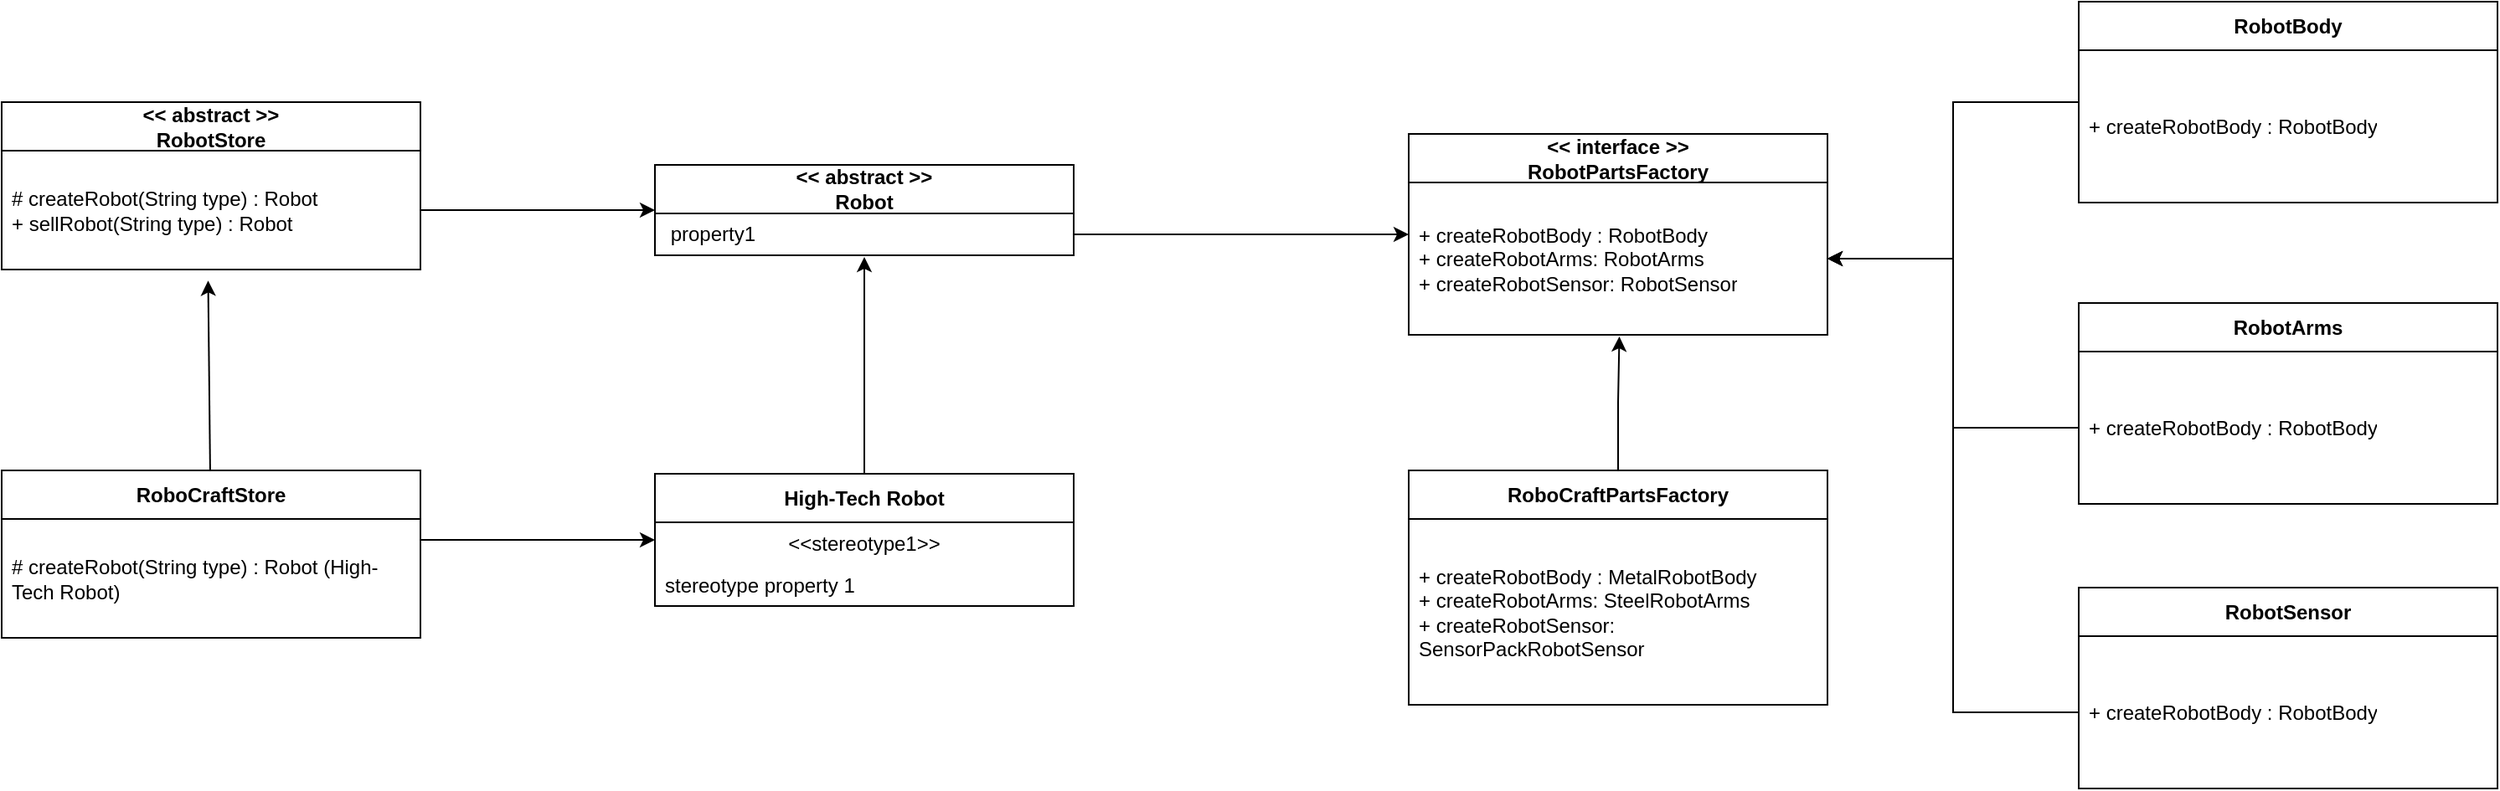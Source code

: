 <mxfile version="22.1.4" type="github">
  <diagram name="Page-1" id="hUjEpkly2eNINpmnEEEA">
    <mxGraphModel dx="1720" dy="752" grid="1" gridSize="10" guides="1" tooltips="1" connect="1" arrows="1" fold="1" page="1" pageScale="1" pageWidth="827" pageHeight="1169" math="0" shadow="0">
      <root>
        <mxCell id="0" />
        <mxCell id="1" parent="0" />
        <mxCell id="NbQcgySadGwn3jhOum9s-8" value="&amp;lt;&amp;lt; abstract &amp;gt;&amp;gt;&lt;br&gt;RobotStore" style="swimlane;fontStyle=1;align=center;verticalAlign=middle;childLayout=stackLayout;horizontal=1;startSize=29;horizontalStack=0;resizeParent=1;resizeParentMax=0;resizeLast=0;collapsible=0;marginBottom=0;html=1;whiteSpace=wrap;" parent="1" vertex="1">
          <mxGeometry x="300" y="90" width="250" height="100" as="geometry" />
        </mxCell>
        <mxCell id="NbQcgySadGwn3jhOum9s-10" value="# createRobot(String type) : Robot&lt;br&gt;+ sellRobot(String type) : Robot" style="text;html=1;strokeColor=none;fillColor=none;align=left;verticalAlign=middle;spacingLeft=4;spacingRight=4;overflow=hidden;rotatable=0;points=[[0,0.5],[1,0.5]];portConstraint=eastwest;whiteSpace=wrap;" parent="NbQcgySadGwn3jhOum9s-8" vertex="1">
          <mxGeometry y="29" width="250" height="71" as="geometry" />
        </mxCell>
        <mxCell id="NbQcgySadGwn3jhOum9s-11" value="RoboCraftStore" style="swimlane;fontStyle=1;align=center;verticalAlign=middle;childLayout=stackLayout;horizontal=1;startSize=29;horizontalStack=0;resizeParent=1;resizeParentMax=0;resizeLast=0;collapsible=0;marginBottom=0;html=1;whiteSpace=wrap;" parent="1" vertex="1">
          <mxGeometry x="300" y="310" width="250" height="100" as="geometry" />
        </mxCell>
        <mxCell id="NbQcgySadGwn3jhOum9s-13" value="# createRobot(String type) : Robot (High-Tech Robot)" style="text;html=1;strokeColor=none;fillColor=none;align=left;verticalAlign=middle;spacingLeft=4;spacingRight=4;overflow=hidden;rotatable=0;points=[[0,0.5],[1,0.5]];portConstraint=eastwest;whiteSpace=wrap;" parent="NbQcgySadGwn3jhOum9s-11" vertex="1">
          <mxGeometry y="29" width="250" height="71" as="geometry" />
        </mxCell>
        <mxCell id="NbQcgySadGwn3jhOum9s-20" value="&amp;lt;&amp;lt; abstract &amp;gt;&amp;gt;&lt;br&gt;Robot" style="swimlane;fontStyle=1;align=center;verticalAlign=middle;childLayout=stackLayout;horizontal=1;startSize=29;horizontalStack=0;resizeParent=1;resizeParentMax=0;resizeLast=0;collapsible=0;marginBottom=0;html=1;whiteSpace=wrap;" parent="1" vertex="1">
          <mxGeometry x="690" y="127.5" width="250" height="54" as="geometry" />
        </mxCell>
        <mxCell id="NbQcgySadGwn3jhOum9s-22" value="&amp;nbsp;property1" style="text;html=1;strokeColor=none;fillColor=none;align=left;verticalAlign=middle;spacingLeft=4;spacingRight=4;overflow=hidden;rotatable=0;points=[[0,0.5],[1,0.5]];portConstraint=eastwest;whiteSpace=wrap;" parent="NbQcgySadGwn3jhOum9s-20" vertex="1">
          <mxGeometry y="29" width="250" height="25" as="geometry" />
        </mxCell>
        <mxCell id="NbQcgySadGwn3jhOum9s-23" value="High-Tech Robot" style="swimlane;fontStyle=1;align=center;verticalAlign=middle;childLayout=stackLayout;horizontal=1;startSize=29;horizontalStack=0;resizeParent=1;resizeParentMax=0;resizeLast=0;collapsible=0;marginBottom=0;html=1;whiteSpace=wrap;" parent="1" vertex="1">
          <mxGeometry x="690" y="312" width="250" height="79" as="geometry" />
        </mxCell>
        <mxCell id="NbQcgySadGwn3jhOum9s-24" value="&amp;lt;&amp;lt;stereotype1&amp;gt;&amp;gt;" style="text;html=1;strokeColor=none;fillColor=none;align=center;verticalAlign=middle;spacingLeft=4;spacingRight=4;overflow=hidden;rotatable=0;points=[[0,0.5],[1,0.5]];portConstraint=eastwest;whiteSpace=wrap;" parent="NbQcgySadGwn3jhOum9s-23" vertex="1">
          <mxGeometry y="29" width="250" height="25" as="geometry" />
        </mxCell>
        <mxCell id="NbQcgySadGwn3jhOum9s-25" value="stereotype property 1" style="text;html=1;strokeColor=none;fillColor=none;align=left;verticalAlign=middle;spacingLeft=4;spacingRight=4;overflow=hidden;rotatable=0;points=[[0,0.5],[1,0.5]];portConstraint=eastwest;whiteSpace=wrap;" parent="NbQcgySadGwn3jhOum9s-23" vertex="1">
          <mxGeometry y="54" width="250" height="25" as="geometry" />
        </mxCell>
        <mxCell id="NbQcgySadGwn3jhOum9s-27" style="rounded=0;orthogonalLoop=1;jettySize=auto;html=1;exitX=1;exitY=0.5;exitDx=0;exitDy=0;entryX=0;entryY=0.5;entryDx=0;entryDy=0;" parent="1" target="NbQcgySadGwn3jhOum9s-23" edge="1">
          <mxGeometry relative="1" as="geometry">
            <mxPoint x="550" y="351.5" as="sourcePoint" />
          </mxGeometry>
        </mxCell>
        <mxCell id="NbQcgySadGwn3jhOum9s-28" style="rounded=0;orthogonalLoop=1;jettySize=auto;html=1;entryX=0.493;entryY=1.094;entryDx=0;entryDy=0;entryPerimeter=0;" parent="1" source="NbQcgySadGwn3jhOum9s-11" target="NbQcgySadGwn3jhOum9s-10" edge="1">
          <mxGeometry relative="1" as="geometry" />
        </mxCell>
        <mxCell id="NbQcgySadGwn3jhOum9s-29" style="edgeStyle=orthogonalEdgeStyle;rounded=0;orthogonalLoop=1;jettySize=auto;html=1;entryX=0.5;entryY=1.04;entryDx=0;entryDy=0;entryPerimeter=0;" parent="1" source="NbQcgySadGwn3jhOum9s-23" target="NbQcgySadGwn3jhOum9s-22" edge="1">
          <mxGeometry relative="1" as="geometry" />
        </mxCell>
        <mxCell id="NbQcgySadGwn3jhOum9s-30" value="&amp;lt;&amp;lt; interface &amp;gt;&amp;gt;&lt;br&gt;RobotPartsFactory" style="swimlane;fontStyle=1;align=center;verticalAlign=middle;childLayout=stackLayout;horizontal=1;startSize=29;horizontalStack=0;resizeParent=1;resizeParentMax=0;resizeLast=0;collapsible=0;marginBottom=0;html=1;whiteSpace=wrap;" parent="1" vertex="1">
          <mxGeometry x="1140" y="109" width="250" height="120" as="geometry" />
        </mxCell>
        <mxCell id="NbQcgySadGwn3jhOum9s-32" value="+ createRobotBody : RobotBody&lt;br&gt;+ createRobotArms: RobotArms&lt;br&gt;+ createRobotSensor: RobotSensor" style="text;html=1;strokeColor=none;fillColor=none;align=left;verticalAlign=middle;spacingLeft=4;spacingRight=4;overflow=hidden;rotatable=0;points=[[0,0.5],[1,0.5]];portConstraint=eastwest;whiteSpace=wrap;" parent="NbQcgySadGwn3jhOum9s-30" vertex="1">
          <mxGeometry y="29" width="250" height="91" as="geometry" />
        </mxCell>
        <mxCell id="NbQcgySadGwn3jhOum9s-36" value="RoboCraftPartsFactory" style="swimlane;fontStyle=1;align=center;verticalAlign=middle;childLayout=stackLayout;horizontal=1;startSize=29;horizontalStack=0;resizeParent=1;resizeParentMax=0;resizeLast=0;collapsible=0;marginBottom=0;html=1;whiteSpace=wrap;" parent="1" vertex="1">
          <mxGeometry x="1140" y="310" width="250" height="140" as="geometry" />
        </mxCell>
        <mxCell id="NbQcgySadGwn3jhOum9s-38" value="+ createRobotBody : MetalRobotBody&lt;br&gt;+ createRobotArms: SteelRobotArms&lt;br&gt;+ createRobotSensor: SensorPackRobotSensor" style="text;html=1;strokeColor=none;fillColor=none;align=left;verticalAlign=middle;spacingLeft=4;spacingRight=4;overflow=hidden;rotatable=0;points=[[0,0.5],[1,0.5]];portConstraint=eastwest;whiteSpace=wrap;" parent="NbQcgySadGwn3jhOum9s-36" vertex="1">
          <mxGeometry y="29" width="250" height="111" as="geometry" />
        </mxCell>
        <mxCell id="Bde_iS7oefZhUgNLe-8d-2" style="edgeStyle=orthogonalEdgeStyle;rounded=0;orthogonalLoop=1;jettySize=auto;html=1;exitX=1;exitY=0.5;exitDx=0;exitDy=0;entryX=0;entryY=0.5;entryDx=0;entryDy=0;" edge="1" parent="1" source="NbQcgySadGwn3jhOum9s-10" target="NbQcgySadGwn3jhOum9s-20">
          <mxGeometry relative="1" as="geometry" />
        </mxCell>
        <mxCell id="Bde_iS7oefZhUgNLe-8d-3" style="edgeStyle=orthogonalEdgeStyle;rounded=0;orthogonalLoop=1;jettySize=auto;html=1;exitX=1;exitY=0.5;exitDx=0;exitDy=0;entryX=0;entryY=0.5;entryDx=0;entryDy=0;" edge="1" parent="1" source="NbQcgySadGwn3jhOum9s-22" target="NbQcgySadGwn3jhOum9s-30">
          <mxGeometry relative="1" as="geometry" />
        </mxCell>
        <mxCell id="Bde_iS7oefZhUgNLe-8d-4" style="edgeStyle=orthogonalEdgeStyle;rounded=0;orthogonalLoop=1;jettySize=auto;html=1;entryX=0.503;entryY=1.011;entryDx=0;entryDy=0;entryPerimeter=0;" edge="1" parent="1" source="NbQcgySadGwn3jhOum9s-36" target="NbQcgySadGwn3jhOum9s-32">
          <mxGeometry relative="1" as="geometry" />
        </mxCell>
        <mxCell id="Bde_iS7oefZhUgNLe-8d-5" value="RobotBody" style="swimlane;fontStyle=1;align=center;verticalAlign=middle;childLayout=stackLayout;horizontal=1;startSize=29;horizontalStack=0;resizeParent=1;resizeParentMax=0;resizeLast=0;collapsible=0;marginBottom=0;html=1;whiteSpace=wrap;" vertex="1" parent="1">
          <mxGeometry x="1540" y="30" width="250" height="120" as="geometry" />
        </mxCell>
        <mxCell id="Bde_iS7oefZhUgNLe-8d-6" value="+ createRobotBody : RobotBody&lt;br&gt;" style="text;html=1;strokeColor=none;fillColor=none;align=left;verticalAlign=middle;spacingLeft=4;spacingRight=4;overflow=hidden;rotatable=0;points=[[0,0.5],[1,0.5]];portConstraint=eastwest;whiteSpace=wrap;" vertex="1" parent="Bde_iS7oefZhUgNLe-8d-5">
          <mxGeometry y="29" width="250" height="91" as="geometry" />
        </mxCell>
        <mxCell id="Bde_iS7oefZhUgNLe-8d-7" style="edgeStyle=orthogonalEdgeStyle;rounded=0;orthogonalLoop=1;jettySize=auto;html=1;exitX=1;exitY=0.5;exitDx=0;exitDy=0;entryX=0;entryY=0.5;entryDx=0;entryDy=0;endArrow=none;endFill=0;startArrow=classic;startFill=1;" edge="1" parent="1" source="NbQcgySadGwn3jhOum9s-32" target="Bde_iS7oefZhUgNLe-8d-5">
          <mxGeometry relative="1" as="geometry" />
        </mxCell>
        <mxCell id="Bde_iS7oefZhUgNLe-8d-8" value="RobotArms" style="swimlane;fontStyle=1;align=center;verticalAlign=middle;childLayout=stackLayout;horizontal=1;startSize=29;horizontalStack=0;resizeParent=1;resizeParentMax=0;resizeLast=0;collapsible=0;marginBottom=0;html=1;whiteSpace=wrap;" vertex="1" parent="1">
          <mxGeometry x="1540" y="210" width="250" height="120" as="geometry" />
        </mxCell>
        <mxCell id="Bde_iS7oefZhUgNLe-8d-9" value="+ createRobotBody : RobotBody&lt;br&gt;" style="text;html=1;strokeColor=none;fillColor=none;align=left;verticalAlign=middle;spacingLeft=4;spacingRight=4;overflow=hidden;rotatable=0;points=[[0,0.5],[1,0.5]];portConstraint=eastwest;whiteSpace=wrap;" vertex="1" parent="Bde_iS7oefZhUgNLe-8d-8">
          <mxGeometry y="29" width="250" height="91" as="geometry" />
        </mxCell>
        <mxCell id="Bde_iS7oefZhUgNLe-8d-10" style="edgeStyle=orthogonalEdgeStyle;rounded=0;orthogonalLoop=1;jettySize=auto;html=1;exitX=0;exitY=0.5;exitDx=0;exitDy=0;entryX=1;entryY=0.5;entryDx=0;entryDy=0;" edge="1" parent="1" source="Bde_iS7oefZhUgNLe-8d-9" target="NbQcgySadGwn3jhOum9s-32">
          <mxGeometry relative="1" as="geometry" />
        </mxCell>
        <mxCell id="Bde_iS7oefZhUgNLe-8d-11" value="RobotSensor" style="swimlane;fontStyle=1;align=center;verticalAlign=middle;childLayout=stackLayout;horizontal=1;startSize=29;horizontalStack=0;resizeParent=1;resizeParentMax=0;resizeLast=0;collapsible=0;marginBottom=0;html=1;whiteSpace=wrap;" vertex="1" parent="1">
          <mxGeometry x="1540" y="380" width="250" height="120" as="geometry" />
        </mxCell>
        <mxCell id="Bde_iS7oefZhUgNLe-8d-12" value="+ createRobotBody : RobotBody&lt;br&gt;" style="text;html=1;strokeColor=none;fillColor=none;align=left;verticalAlign=middle;spacingLeft=4;spacingRight=4;overflow=hidden;rotatable=0;points=[[0,0.5],[1,0.5]];portConstraint=eastwest;whiteSpace=wrap;" vertex="1" parent="Bde_iS7oefZhUgNLe-8d-11">
          <mxGeometry y="29" width="250" height="91" as="geometry" />
        </mxCell>
        <mxCell id="Bde_iS7oefZhUgNLe-8d-13" style="edgeStyle=orthogonalEdgeStyle;rounded=0;orthogonalLoop=1;jettySize=auto;html=1;entryX=1;entryY=0.5;entryDx=0;entryDy=0;" edge="1" parent="1" source="Bde_iS7oefZhUgNLe-8d-12" target="NbQcgySadGwn3jhOum9s-32">
          <mxGeometry relative="1" as="geometry" />
        </mxCell>
      </root>
    </mxGraphModel>
  </diagram>
</mxfile>
